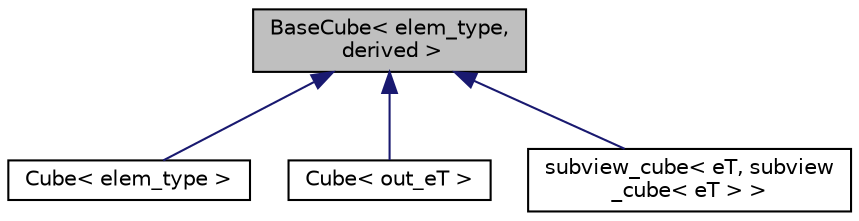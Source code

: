 digraph "BaseCube&lt; elem_type, derived &gt;"
{
  edge [fontname="Helvetica",fontsize="10",labelfontname="Helvetica",labelfontsize="10"];
  node [fontname="Helvetica",fontsize="10",shape=record];
  Node1 [label="BaseCube\< elem_type,\l derived \>",height=0.2,width=0.4,color="black", fillcolor="grey75", style="filled" fontcolor="black"];
  Node1 -> Node2 [dir="back",color="midnightblue",fontsize="10",style="solid",fontname="Helvetica"];
  Node2 [label="Cube\< elem_type \>",height=0.2,width=0.4,color="black", fillcolor="white", style="filled",URL="$class_cube.html"];
  Node1 -> Node3 [dir="back",color="midnightblue",fontsize="10",style="solid",fontname="Helvetica"];
  Node3 [label="Cube\< out_eT \>",height=0.2,width=0.4,color="black", fillcolor="white", style="filled",URL="$class_cube.html"];
  Node1 -> Node4 [dir="back",color="midnightblue",fontsize="10",style="solid",fontname="Helvetica"];
  Node4 [label="subview_cube\< eT, subview\l_cube\< eT \> \>",height=0.2,width=0.4,color="black", fillcolor="white", style="filled",URL="$classsubview__cube.html"];
}
